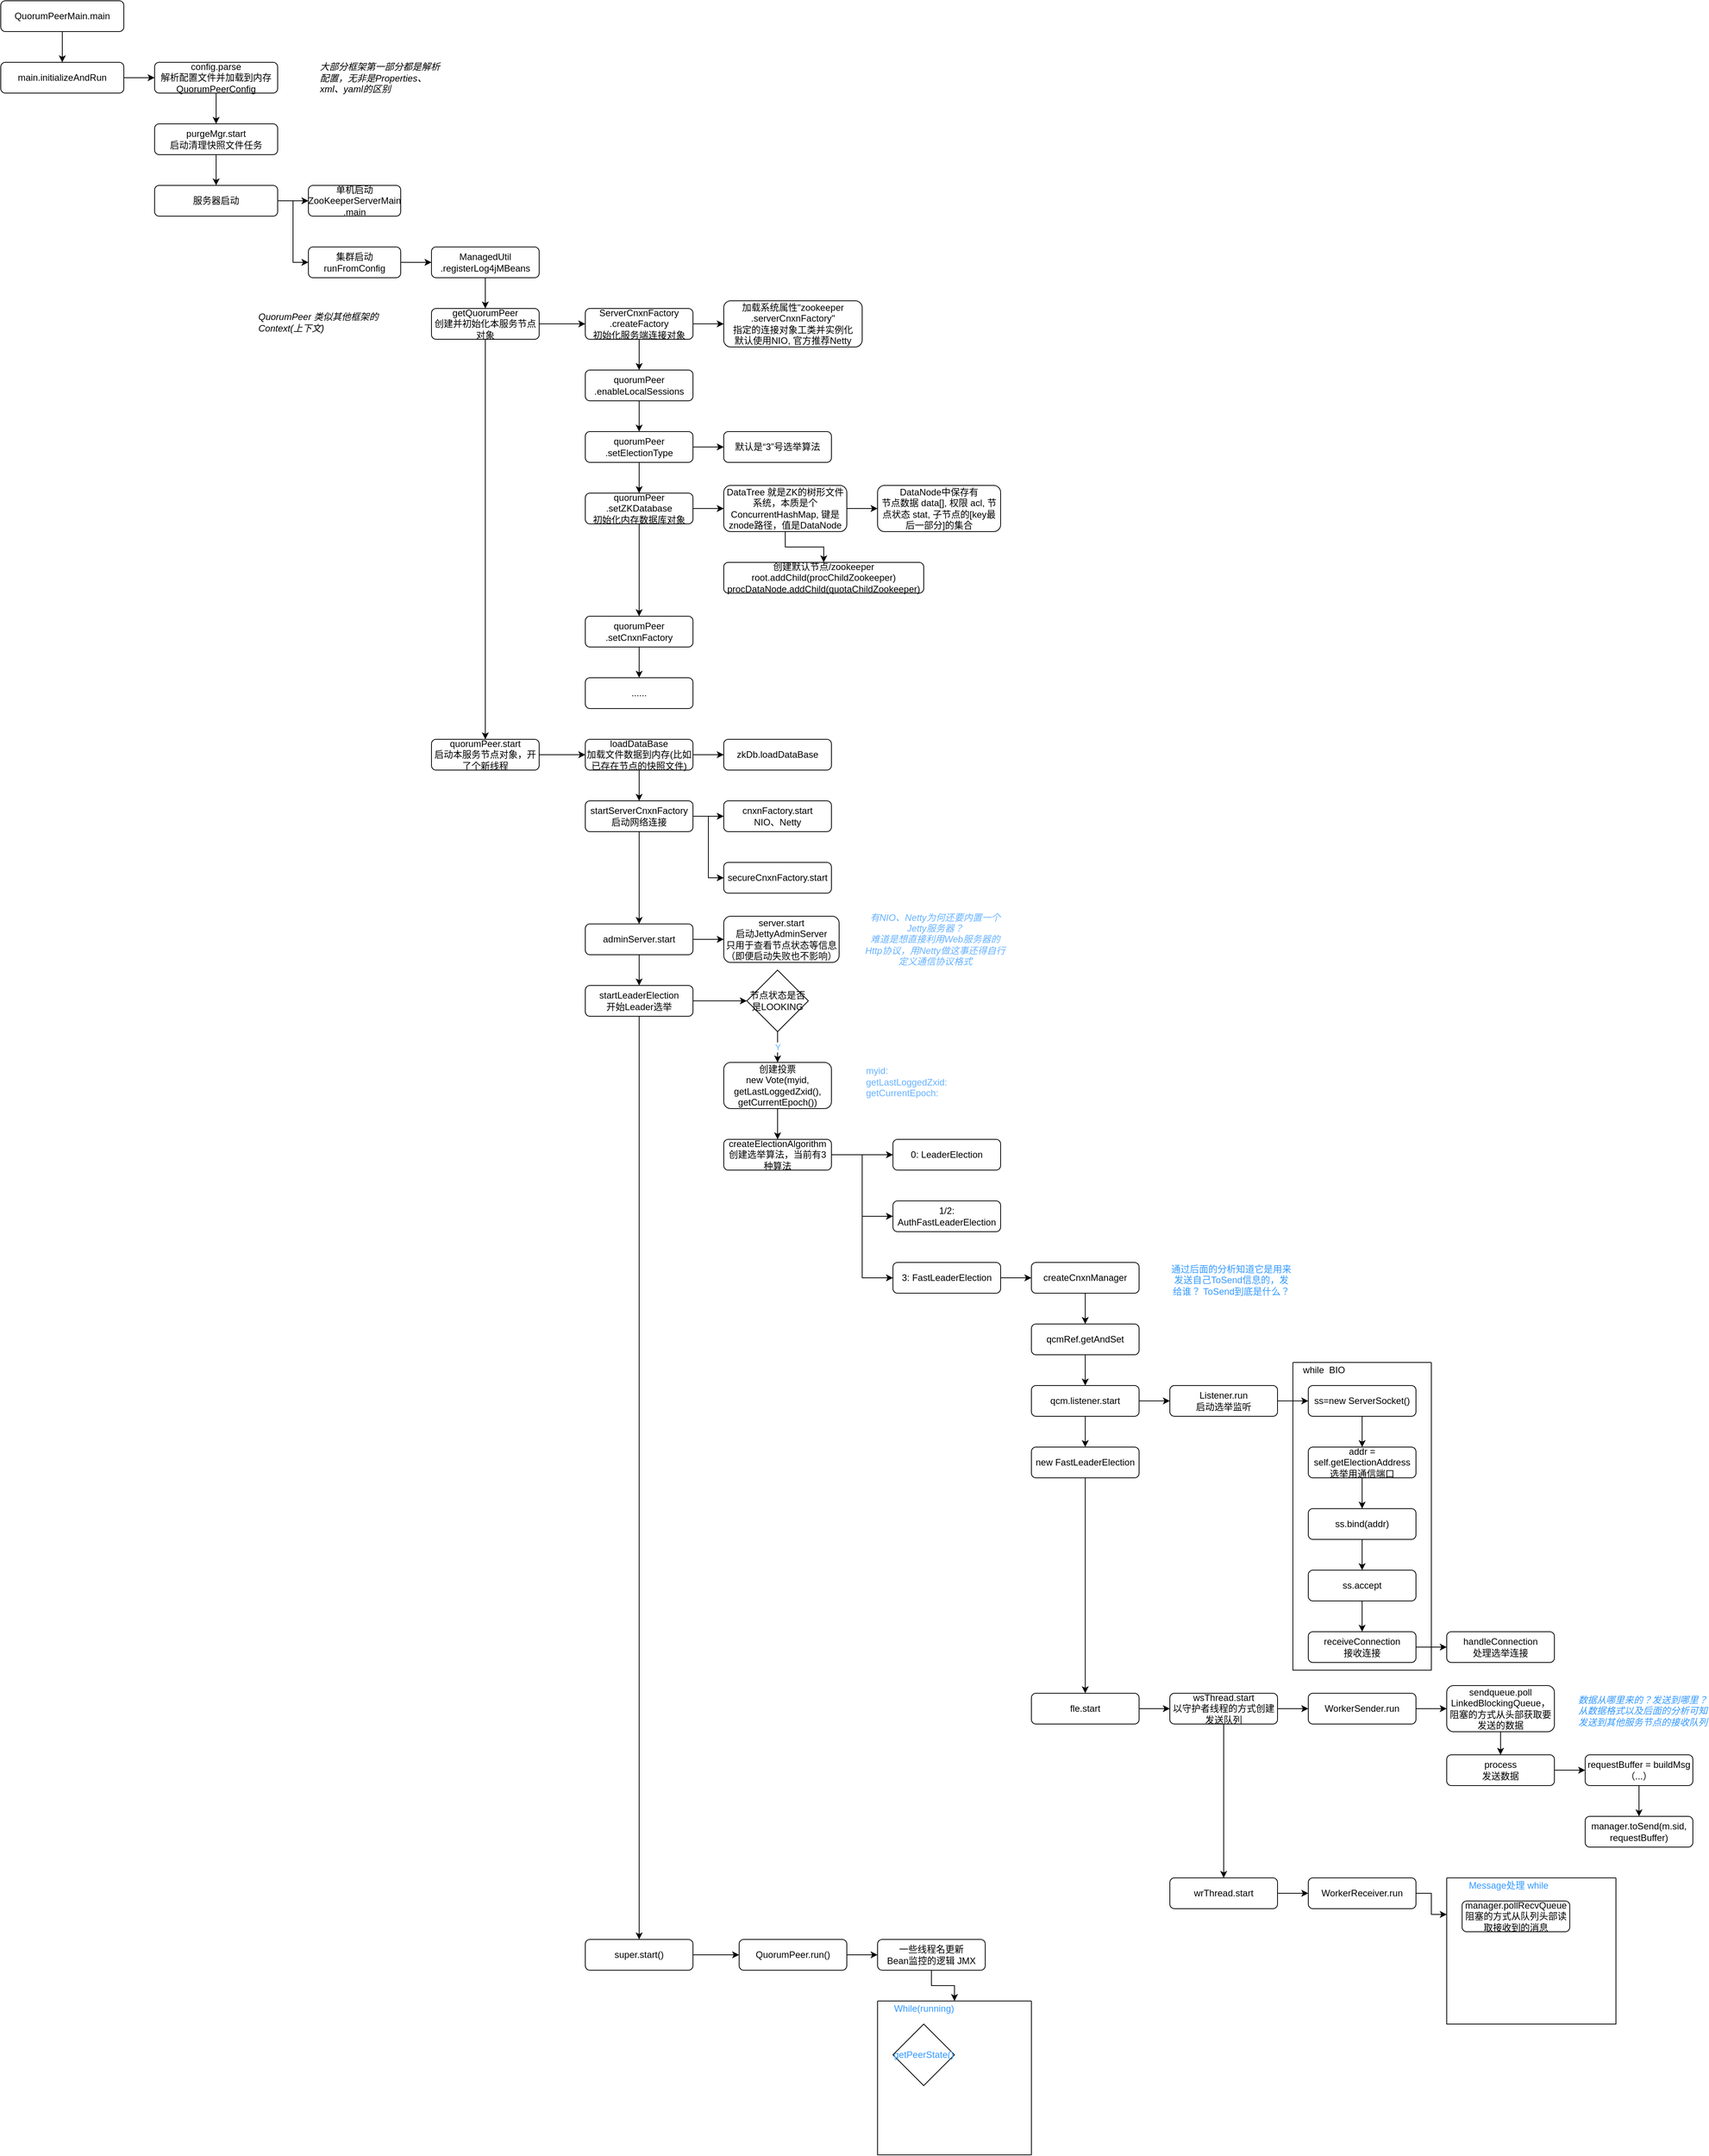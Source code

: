 <mxfile version="16.1.2" type="device"><diagram id="C5RBs43oDa-KdzZeNtuy" name="Page-1"><mxGraphModel dx="1220" dy="766" grid="1" gridSize="10" guides="1" tooltips="1" connect="1" arrows="1" fold="1" page="1" pageScale="1" pageWidth="827" pageHeight="1169" math="0" shadow="0"><root><mxCell id="WIyWlLk6GJQsqaUBKTNV-0"/><mxCell id="WIyWlLk6GJQsqaUBKTNV-1" parent="WIyWlLk6GJQsqaUBKTNV-0"/><mxCell id="BSU3bAykPnW8E_aXt9Vp-1" value="" style="edgeStyle=orthogonalEdgeStyle;rounded=0;orthogonalLoop=1;jettySize=auto;html=1;" parent="WIyWlLk6GJQsqaUBKTNV-1" source="WIyWlLk6GJQsqaUBKTNV-3" target="BSU3bAykPnW8E_aXt9Vp-0" edge="1"><mxGeometry relative="1" as="geometry"/></mxCell><mxCell id="WIyWlLk6GJQsqaUBKTNV-3" value="QuorumPeerMain.main" style="rounded=1;whiteSpace=wrap;html=1;fontSize=12;glass=0;strokeWidth=1;shadow=0;" parent="WIyWlLk6GJQsqaUBKTNV-1" vertex="1"><mxGeometry x="40" y="40" width="160" height="40" as="geometry"/></mxCell><mxCell id="BSU3bAykPnW8E_aXt9Vp-3" value="" style="edgeStyle=orthogonalEdgeStyle;rounded=0;orthogonalLoop=1;jettySize=auto;html=1;" parent="WIyWlLk6GJQsqaUBKTNV-1" source="BSU3bAykPnW8E_aXt9Vp-0" target="BSU3bAykPnW8E_aXt9Vp-2" edge="1"><mxGeometry relative="1" as="geometry"/></mxCell><mxCell id="BSU3bAykPnW8E_aXt9Vp-0" value="main.initializeAndRun" style="rounded=1;whiteSpace=wrap;html=1;fontSize=12;glass=0;strokeWidth=1;shadow=0;" parent="WIyWlLk6GJQsqaUBKTNV-1" vertex="1"><mxGeometry x="40" y="120" width="160" height="40" as="geometry"/></mxCell><mxCell id="BSU3bAykPnW8E_aXt9Vp-10" value="" style="edgeStyle=orthogonalEdgeStyle;rounded=0;orthogonalLoop=1;jettySize=auto;html=1;" parent="WIyWlLk6GJQsqaUBKTNV-1" source="BSU3bAykPnW8E_aXt9Vp-2" target="BSU3bAykPnW8E_aXt9Vp-9" edge="1"><mxGeometry relative="1" as="geometry"/></mxCell><mxCell id="BSU3bAykPnW8E_aXt9Vp-2" value="config.parse&lt;br&gt;解析配置文件并加载到内存&lt;br&gt;QuorumPeerConfig" style="rounded=1;whiteSpace=wrap;html=1;fontSize=12;glass=0;strokeWidth=1;shadow=0;" parent="WIyWlLk6GJQsqaUBKTNV-1" vertex="1"><mxGeometry x="240" y="120" width="160" height="40" as="geometry"/></mxCell><mxCell id="BSU3bAykPnW8E_aXt9Vp-5" value="&lt;i&gt;&lt;br&gt;大部分框架第一部分都是解析配置，无非是Properties、xml、yaml的区别&lt;/i&gt;" style="text;html=1;strokeColor=none;fillColor=none;spacing=5;spacingTop=-20;whiteSpace=wrap;overflow=hidden;rounded=0;" parent="WIyWlLk6GJQsqaUBKTNV-1" vertex="1"><mxGeometry x="450" y="115" width="171" height="50" as="geometry"/></mxCell><mxCell id="BSU3bAykPnW8E_aXt9Vp-12" value="" style="edgeStyle=orthogonalEdgeStyle;rounded=0;orthogonalLoop=1;jettySize=auto;html=1;" parent="WIyWlLk6GJQsqaUBKTNV-1" source="BSU3bAykPnW8E_aXt9Vp-9" target="BSU3bAykPnW8E_aXt9Vp-11" edge="1"><mxGeometry relative="1" as="geometry"/></mxCell><mxCell id="BSU3bAykPnW8E_aXt9Vp-9" value="purgeMgr.start&lt;br&gt;启动清理快照文件任务" style="rounded=1;whiteSpace=wrap;html=1;fontSize=12;glass=0;strokeWidth=1;shadow=0;" parent="WIyWlLk6GJQsqaUBKTNV-1" vertex="1"><mxGeometry x="240" y="200" width="160" height="40" as="geometry"/></mxCell><mxCell id="BSU3bAykPnW8E_aXt9Vp-16" style="edgeStyle=orthogonalEdgeStyle;rounded=0;orthogonalLoop=1;jettySize=auto;html=1;exitX=1;exitY=0.5;exitDx=0;exitDy=0;entryX=0;entryY=0.5;entryDx=0;entryDy=0;" parent="WIyWlLk6GJQsqaUBKTNV-1" source="BSU3bAykPnW8E_aXt9Vp-11" target="BSU3bAykPnW8E_aXt9Vp-15" edge="1"><mxGeometry relative="1" as="geometry"/></mxCell><mxCell id="BSU3bAykPnW8E_aXt9Vp-17" style="edgeStyle=orthogonalEdgeStyle;rounded=0;orthogonalLoop=1;jettySize=auto;html=1;exitX=1;exitY=0.5;exitDx=0;exitDy=0;entryX=0;entryY=0.5;entryDx=0;entryDy=0;" parent="WIyWlLk6GJQsqaUBKTNV-1" source="BSU3bAykPnW8E_aXt9Vp-11" target="BSU3bAykPnW8E_aXt9Vp-13" edge="1"><mxGeometry relative="1" as="geometry"/></mxCell><mxCell id="BSU3bAykPnW8E_aXt9Vp-11" value="服务器启动" style="rounded=1;whiteSpace=wrap;html=1;fontSize=12;glass=0;strokeWidth=1;shadow=0;" parent="WIyWlLk6GJQsqaUBKTNV-1" vertex="1"><mxGeometry x="240" y="280" width="160" height="40" as="geometry"/></mxCell><mxCell id="BSU3bAykPnW8E_aXt9Vp-19" value="" style="edgeStyle=orthogonalEdgeStyle;rounded=0;orthogonalLoop=1;jettySize=auto;html=1;" parent="WIyWlLk6GJQsqaUBKTNV-1" source="BSU3bAykPnW8E_aXt9Vp-13" target="BSU3bAykPnW8E_aXt9Vp-18" edge="1"><mxGeometry relative="1" as="geometry"/></mxCell><mxCell id="BSU3bAykPnW8E_aXt9Vp-13" value="集群启动&lt;br&gt;runFromConfig" style="rounded=1;whiteSpace=wrap;html=1;fontSize=12;glass=0;strokeWidth=1;shadow=0;" parent="WIyWlLk6GJQsqaUBKTNV-1" vertex="1"><mxGeometry x="440" y="360" width="120" height="40" as="geometry"/></mxCell><mxCell id="BSU3bAykPnW8E_aXt9Vp-15" value="单机启动&lt;br&gt;ZooKeeperServerMain&lt;br&gt;.main" style="rounded=1;whiteSpace=wrap;html=1;fontSize=12;glass=0;strokeWidth=1;shadow=0;" parent="WIyWlLk6GJQsqaUBKTNV-1" vertex="1"><mxGeometry x="440" y="280" width="120" height="40" as="geometry"/></mxCell><mxCell id="BSU3bAykPnW8E_aXt9Vp-28" value="" style="edgeStyle=orthogonalEdgeStyle;rounded=0;orthogonalLoop=1;jettySize=auto;html=1;" parent="WIyWlLk6GJQsqaUBKTNV-1" source="BSU3bAykPnW8E_aXt9Vp-18" target="BSU3bAykPnW8E_aXt9Vp-27" edge="1"><mxGeometry relative="1" as="geometry"/></mxCell><mxCell id="BSU3bAykPnW8E_aXt9Vp-18" value="&lt;div&gt;ManagedUtil&lt;/div&gt;&lt;div&gt;.registerLog4jMBeans&lt;/div&gt;" style="rounded=1;whiteSpace=wrap;html=1;fontSize=12;glass=0;strokeWidth=1;shadow=0;" parent="WIyWlLk6GJQsqaUBKTNV-1" vertex="1"><mxGeometry x="600" y="360" width="140" height="40" as="geometry"/></mxCell><mxCell id="BSU3bAykPnW8E_aXt9Vp-23" value="" style="edgeStyle=orthogonalEdgeStyle;rounded=0;orthogonalLoop=1;jettySize=auto;html=1;" parent="WIyWlLk6GJQsqaUBKTNV-1" source="BSU3bAykPnW8E_aXt9Vp-20" target="BSU3bAykPnW8E_aXt9Vp-22" edge="1"><mxGeometry relative="1" as="geometry"/></mxCell><mxCell id="BSU3bAykPnW8E_aXt9Vp-37" value="" style="edgeStyle=orthogonalEdgeStyle;rounded=0;orthogonalLoop=1;jettySize=auto;html=1;" parent="WIyWlLk6GJQsqaUBKTNV-1" source="BSU3bAykPnW8E_aXt9Vp-20" target="BSU3bAykPnW8E_aXt9Vp-36" edge="1"><mxGeometry relative="1" as="geometry"/></mxCell><mxCell id="BSU3bAykPnW8E_aXt9Vp-20" value="ServerCnxnFactory&lt;br&gt;.createFactory&lt;br&gt;初始化服务端连接对象" style="rounded=1;whiteSpace=wrap;html=1;fontSize=12;glass=0;strokeWidth=1;shadow=0;" parent="WIyWlLk6GJQsqaUBKTNV-1" vertex="1"><mxGeometry x="800" y="440" width="140" height="40" as="geometry"/></mxCell><mxCell id="BSU3bAykPnW8E_aXt9Vp-22" value="加载系统属性&quot;zookeeper&lt;br&gt;.serverCnxnFactory&quot;&lt;br&gt;指定的连接对象工类并实例化&lt;br&gt;默认使用NIO, 官方推荐Netty" style="rounded=1;whiteSpace=wrap;html=1;fontSize=12;glass=0;strokeWidth=1;shadow=0;" parent="WIyWlLk6GJQsqaUBKTNV-1" vertex="1"><mxGeometry x="980" y="430" width="180" height="60" as="geometry"/></mxCell><mxCell id="BSU3bAykPnW8E_aXt9Vp-30" value="" style="edgeStyle=orthogonalEdgeStyle;rounded=0;orthogonalLoop=1;jettySize=auto;html=1;" parent="WIyWlLk6GJQsqaUBKTNV-1" source="BSU3bAykPnW8E_aXt9Vp-27" target="BSU3bAykPnW8E_aXt9Vp-29" edge="1"><mxGeometry relative="1" as="geometry"/></mxCell><mxCell id="BSU3bAykPnW8E_aXt9Vp-31" style="edgeStyle=orthogonalEdgeStyle;rounded=0;orthogonalLoop=1;jettySize=auto;html=1;exitX=1;exitY=0.5;exitDx=0;exitDy=0;entryX=0;entryY=0.5;entryDx=0;entryDy=0;" parent="WIyWlLk6GJQsqaUBKTNV-1" source="BSU3bAykPnW8E_aXt9Vp-27" target="BSU3bAykPnW8E_aXt9Vp-20" edge="1"><mxGeometry relative="1" as="geometry"/></mxCell><mxCell id="BSU3bAykPnW8E_aXt9Vp-27" value="&lt;div&gt;getQuorumPeer&lt;br&gt;创建并初始化本服务节点对象&lt;/div&gt;" style="rounded=1;whiteSpace=wrap;html=1;fontSize=12;glass=0;strokeWidth=1;shadow=0;" parent="WIyWlLk6GJQsqaUBKTNV-1" vertex="1"><mxGeometry x="600" y="440" width="140" height="40" as="geometry"/></mxCell><mxCell id="BSU3bAykPnW8E_aXt9Vp-56" value="" style="edgeStyle=orthogonalEdgeStyle;rounded=0;orthogonalLoop=1;jettySize=auto;html=1;" parent="WIyWlLk6GJQsqaUBKTNV-1" source="BSU3bAykPnW8E_aXt9Vp-29" target="BSU3bAykPnW8E_aXt9Vp-55" edge="1"><mxGeometry relative="1" as="geometry"/></mxCell><mxCell id="BSU3bAykPnW8E_aXt9Vp-29" value="&lt;div&gt;quorumPeer.start&lt;br&gt;启动本服务节点对象，开了个新线程&lt;/div&gt;" style="rounded=1;whiteSpace=wrap;html=1;fontSize=12;glass=0;strokeWidth=1;shadow=0;" parent="WIyWlLk6GJQsqaUBKTNV-1" vertex="1"><mxGeometry x="600" y="1000" width="140" height="40" as="geometry"/></mxCell><mxCell id="BSU3bAykPnW8E_aXt9Vp-39" value="" style="edgeStyle=orthogonalEdgeStyle;rounded=0;orthogonalLoop=1;jettySize=auto;html=1;" parent="WIyWlLk6GJQsqaUBKTNV-1" source="BSU3bAykPnW8E_aXt9Vp-36" target="BSU3bAykPnW8E_aXt9Vp-38" edge="1"><mxGeometry relative="1" as="geometry"/></mxCell><mxCell id="BSU3bAykPnW8E_aXt9Vp-36" value="quorumPeer&lt;br&gt;.enableLocalSessions" style="rounded=1;whiteSpace=wrap;html=1;fontSize=12;glass=0;strokeWidth=1;shadow=0;" parent="WIyWlLk6GJQsqaUBKTNV-1" vertex="1"><mxGeometry x="800" y="520" width="140" height="40" as="geometry"/></mxCell><mxCell id="BSU3bAykPnW8E_aXt9Vp-41" value="" style="edgeStyle=orthogonalEdgeStyle;rounded=0;orthogonalLoop=1;jettySize=auto;html=1;" parent="WIyWlLk6GJQsqaUBKTNV-1" source="BSU3bAykPnW8E_aXt9Vp-38" target="BSU3bAykPnW8E_aXt9Vp-40" edge="1"><mxGeometry relative="1" as="geometry"/></mxCell><mxCell id="BSU3bAykPnW8E_aXt9Vp-48" value="" style="edgeStyle=orthogonalEdgeStyle;rounded=0;orthogonalLoop=1;jettySize=auto;html=1;" parent="WIyWlLk6GJQsqaUBKTNV-1" source="BSU3bAykPnW8E_aXt9Vp-38" target="BSU3bAykPnW8E_aXt9Vp-47" edge="1"><mxGeometry relative="1" as="geometry"/></mxCell><mxCell id="BSU3bAykPnW8E_aXt9Vp-38" value="quorumPeer&lt;br&gt;.setElectionType" style="rounded=1;whiteSpace=wrap;html=1;fontSize=12;glass=0;strokeWidth=1;shadow=0;" parent="WIyWlLk6GJQsqaUBKTNV-1" vertex="1"><mxGeometry x="800" y="600" width="140" height="40" as="geometry"/></mxCell><mxCell id="BSU3bAykPnW8E_aXt9Vp-43" value="" style="edgeStyle=orthogonalEdgeStyle;rounded=0;orthogonalLoop=1;jettySize=auto;html=1;" parent="WIyWlLk6GJQsqaUBKTNV-1" source="BSU3bAykPnW8E_aXt9Vp-40" target="BSU3bAykPnW8E_aXt9Vp-42" edge="1"><mxGeometry relative="1" as="geometry"/></mxCell><mxCell id="BSU3bAykPnW8E_aXt9Vp-50" value="" style="edgeStyle=orthogonalEdgeStyle;rounded=0;orthogonalLoop=1;jettySize=auto;html=1;" parent="WIyWlLk6GJQsqaUBKTNV-1" source="BSU3bAykPnW8E_aXt9Vp-40" target="BSU3bAykPnW8E_aXt9Vp-49" edge="1"><mxGeometry relative="1" as="geometry"/></mxCell><mxCell id="BSU3bAykPnW8E_aXt9Vp-40" value="quorumPeer&lt;br&gt;.setZKDatabase&lt;br&gt;初始化内存数据库对象" style="rounded=1;whiteSpace=wrap;html=1;fontSize=12;glass=0;strokeWidth=1;shadow=0;" parent="WIyWlLk6GJQsqaUBKTNV-1" vertex="1"><mxGeometry x="800" y="680" width="140" height="40" as="geometry"/></mxCell><mxCell id="BSU3bAykPnW8E_aXt9Vp-45" value="" style="edgeStyle=orthogonalEdgeStyle;rounded=0;orthogonalLoop=1;jettySize=auto;html=1;" parent="WIyWlLk6GJQsqaUBKTNV-1" source="BSU3bAykPnW8E_aXt9Vp-42" target="BSU3bAykPnW8E_aXt9Vp-44" edge="1"><mxGeometry relative="1" as="geometry"/></mxCell><mxCell id="BSU3bAykPnW8E_aXt9Vp-42" value="quorumPeer&lt;br&gt;.setCnxnFactory" style="rounded=1;whiteSpace=wrap;html=1;fontSize=12;glass=0;strokeWidth=1;shadow=0;" parent="WIyWlLk6GJQsqaUBKTNV-1" vertex="1"><mxGeometry x="800" y="840" width="140" height="40" as="geometry"/></mxCell><mxCell id="BSU3bAykPnW8E_aXt9Vp-44" value="......" style="rounded=1;whiteSpace=wrap;html=1;fontSize=12;glass=0;strokeWidth=1;shadow=0;" parent="WIyWlLk6GJQsqaUBKTNV-1" vertex="1"><mxGeometry x="800" y="920" width="140" height="40" as="geometry"/></mxCell><mxCell id="BSU3bAykPnW8E_aXt9Vp-46" value="&lt;br&gt;QuorumPeer 类似其他框架的Context(上下文)" style="text;html=1;strokeColor=none;fillColor=none;spacing=5;spacingTop=-20;whiteSpace=wrap;overflow=hidden;rounded=0;fontStyle=2" parent="WIyWlLk6GJQsqaUBKTNV-1" vertex="1"><mxGeometry x="370" y="440" width="190" height="40" as="geometry"/></mxCell><mxCell id="BSU3bAykPnW8E_aXt9Vp-47" value="默认是“3”号选举算法" style="rounded=1;whiteSpace=wrap;html=1;fontSize=12;glass=0;strokeWidth=1;shadow=0;" parent="WIyWlLk6GJQsqaUBKTNV-1" vertex="1"><mxGeometry x="980" y="600" width="140" height="40" as="geometry"/></mxCell><mxCell id="BSU3bAykPnW8E_aXt9Vp-52" value="" style="edgeStyle=orthogonalEdgeStyle;rounded=0;orthogonalLoop=1;jettySize=auto;html=1;" parent="WIyWlLk6GJQsqaUBKTNV-1" source="BSU3bAykPnW8E_aXt9Vp-49" target="BSU3bAykPnW8E_aXt9Vp-51" edge="1"><mxGeometry relative="1" as="geometry"/></mxCell><mxCell id="BSU3bAykPnW8E_aXt9Vp-54" value="" style="edgeStyle=orthogonalEdgeStyle;rounded=0;orthogonalLoop=1;jettySize=auto;html=1;" parent="WIyWlLk6GJQsqaUBKTNV-1" source="BSU3bAykPnW8E_aXt9Vp-49" target="BSU3bAykPnW8E_aXt9Vp-53" edge="1"><mxGeometry relative="1" as="geometry"/></mxCell><mxCell id="BSU3bAykPnW8E_aXt9Vp-49" value="DataTree 就是ZK的树形文件系统，本质是个ConcurrentHashMap, 键是znode路径，值是DataNode" style="rounded=1;whiteSpace=wrap;html=1;fontSize=12;glass=0;strokeWidth=1;shadow=0;" parent="WIyWlLk6GJQsqaUBKTNV-1" vertex="1"><mxGeometry x="980" y="670" width="160" height="60" as="geometry"/></mxCell><mxCell id="BSU3bAykPnW8E_aXt9Vp-51" value="DataNode中保存有&lt;br&gt;节点数据 data[], 权限 acl, 节点状态 stat, 子节点的[key最后一部分]的集合" style="rounded=1;whiteSpace=wrap;html=1;fontSize=12;glass=0;strokeWidth=1;shadow=0;" parent="WIyWlLk6GJQsqaUBKTNV-1" vertex="1"><mxGeometry x="1180" y="670" width="160" height="60" as="geometry"/></mxCell><mxCell id="BSU3bAykPnW8E_aXt9Vp-53" value="创建默认节点/zookeeper&lt;br&gt;root.addChild(procChildZookeeper)&lt;br&gt;procDataNode.addChild(quotaChildZookeeper)" style="rounded=1;whiteSpace=wrap;html=1;fontSize=12;glass=0;strokeWidth=1;shadow=0;" parent="WIyWlLk6GJQsqaUBKTNV-1" vertex="1"><mxGeometry x="980" y="770" width="260" height="40" as="geometry"/></mxCell><mxCell id="YIWyQ19DhlUWftdmf9vn-1" value="" style="edgeStyle=orthogonalEdgeStyle;rounded=0;orthogonalLoop=1;jettySize=auto;html=1;" parent="WIyWlLk6GJQsqaUBKTNV-1" source="BSU3bAykPnW8E_aXt9Vp-55" target="YIWyQ19DhlUWftdmf9vn-0" edge="1"><mxGeometry relative="1" as="geometry"/></mxCell><mxCell id="YIWyQ19DhlUWftdmf9vn-3" value="" style="edgeStyle=orthogonalEdgeStyle;rounded=0;orthogonalLoop=1;jettySize=auto;html=1;" parent="WIyWlLk6GJQsqaUBKTNV-1" source="BSU3bAykPnW8E_aXt9Vp-55" target="YIWyQ19DhlUWftdmf9vn-2" edge="1"><mxGeometry relative="1" as="geometry"/></mxCell><mxCell id="BSU3bAykPnW8E_aXt9Vp-55" value="loadDataBase&lt;br&gt;加载文件数据到内存(比如已存在节点的快照文件)" style="rounded=1;whiteSpace=wrap;html=1;fontSize=12;glass=0;strokeWidth=1;shadow=0;" parent="WIyWlLk6GJQsqaUBKTNV-1" vertex="1"><mxGeometry x="800" y="1000" width="140" height="40" as="geometry"/></mxCell><mxCell id="YIWyQ19DhlUWftdmf9vn-0" value="zkDb.loadDataBase" style="rounded=1;whiteSpace=wrap;html=1;fontSize=12;glass=0;strokeWidth=1;shadow=0;" parent="WIyWlLk6GJQsqaUBKTNV-1" vertex="1"><mxGeometry x="980" y="1000" width="140" height="40" as="geometry"/></mxCell><mxCell id="YIWyQ19DhlUWftdmf9vn-5" value="" style="edgeStyle=orthogonalEdgeStyle;rounded=0;orthogonalLoop=1;jettySize=auto;html=1;" parent="WIyWlLk6GJQsqaUBKTNV-1" source="YIWyQ19DhlUWftdmf9vn-2" target="YIWyQ19DhlUWftdmf9vn-4" edge="1"><mxGeometry relative="1" as="geometry"/></mxCell><mxCell id="YIWyQ19DhlUWftdmf9vn-8" style="edgeStyle=orthogonalEdgeStyle;rounded=0;orthogonalLoop=1;jettySize=auto;html=1;exitX=1;exitY=0.5;exitDx=0;exitDy=0;entryX=0;entryY=0.5;entryDx=0;entryDy=0;" parent="WIyWlLk6GJQsqaUBKTNV-1" source="YIWyQ19DhlUWftdmf9vn-2" target="YIWyQ19DhlUWftdmf9vn-6" edge="1"><mxGeometry relative="1" as="geometry"/></mxCell><mxCell id="YIWyQ19DhlUWftdmf9vn-10" value="" style="edgeStyle=orthogonalEdgeStyle;rounded=0;orthogonalLoop=1;jettySize=auto;html=1;" parent="WIyWlLk6GJQsqaUBKTNV-1" source="YIWyQ19DhlUWftdmf9vn-2" target="YIWyQ19DhlUWftdmf9vn-9" edge="1"><mxGeometry relative="1" as="geometry"/></mxCell><mxCell id="YIWyQ19DhlUWftdmf9vn-2" value="startServerCnxnFactory&lt;br&gt;启动网络连接" style="rounded=1;whiteSpace=wrap;html=1;fontSize=12;glass=0;strokeWidth=1;shadow=0;" parent="WIyWlLk6GJQsqaUBKTNV-1" vertex="1"><mxGeometry x="800" y="1080" width="140" height="40" as="geometry"/></mxCell><mxCell id="YIWyQ19DhlUWftdmf9vn-4" value="cnxnFactory.start&lt;br&gt;NIO、Netty" style="rounded=1;whiteSpace=wrap;html=1;fontSize=12;glass=0;strokeWidth=1;shadow=0;" parent="WIyWlLk6GJQsqaUBKTNV-1" vertex="1"><mxGeometry x="980" y="1080" width="140" height="40" as="geometry"/></mxCell><mxCell id="YIWyQ19DhlUWftdmf9vn-6" value="secureCnxnFactory.start" style="rounded=1;whiteSpace=wrap;html=1;fontSize=12;glass=0;strokeWidth=1;shadow=0;" parent="WIyWlLk6GJQsqaUBKTNV-1" vertex="1"><mxGeometry x="980" y="1160" width="140" height="40" as="geometry"/></mxCell><mxCell id="YIWyQ19DhlUWftdmf9vn-12" value="" style="edgeStyle=orthogonalEdgeStyle;rounded=0;orthogonalLoop=1;jettySize=auto;html=1;" parent="WIyWlLk6GJQsqaUBKTNV-1" source="YIWyQ19DhlUWftdmf9vn-9" target="YIWyQ19DhlUWftdmf9vn-11" edge="1"><mxGeometry relative="1" as="geometry"/></mxCell><mxCell id="YIWyQ19DhlUWftdmf9vn-15" value="" style="edgeStyle=orthogonalEdgeStyle;rounded=0;orthogonalLoop=1;jettySize=auto;html=1;fontColor=#66B2FF;" parent="WIyWlLk6GJQsqaUBKTNV-1" source="YIWyQ19DhlUWftdmf9vn-9" target="YIWyQ19DhlUWftdmf9vn-14" edge="1"><mxGeometry relative="1" as="geometry"/></mxCell><mxCell id="YIWyQ19DhlUWftdmf9vn-9" value="adminServer.start" style="rounded=1;whiteSpace=wrap;html=1;fontSize=12;glass=0;strokeWidth=1;shadow=0;" parent="WIyWlLk6GJQsqaUBKTNV-1" vertex="1"><mxGeometry x="800" y="1240" width="140" height="40" as="geometry"/></mxCell><mxCell id="YIWyQ19DhlUWftdmf9vn-11" value="server.start&lt;br&gt;启动JettyAdminServer&lt;br&gt;只用于查看节点状态等信息（即便启动失败也不影响）" style="rounded=1;whiteSpace=wrap;html=1;fontSize=12;glass=0;strokeWidth=1;shadow=0;" parent="WIyWlLk6GJQsqaUBKTNV-1" vertex="1"><mxGeometry x="980" y="1230" width="150" height="60" as="geometry"/></mxCell><mxCell id="YIWyQ19DhlUWftdmf9vn-13" value="&lt;i&gt;有NIO、Netty为何还要内置一个Jetty服务器？&lt;br&gt;难道是想直接利用Web服务器的Http协议，用Netty做这事还得自行定义通信协议格式&lt;br&gt;&lt;/i&gt;" style="text;html=1;strokeColor=none;fillColor=none;align=center;verticalAlign=middle;whiteSpace=wrap;rounded=0;fontColor=#66B2FF;" parent="WIyWlLk6GJQsqaUBKTNV-1" vertex="1"><mxGeometry x="1160" y="1225" width="190" height="70" as="geometry"/></mxCell><mxCell id="YIWyQ19DhlUWftdmf9vn-17" value="" style="edgeStyle=orthogonalEdgeStyle;rounded=0;orthogonalLoop=1;jettySize=auto;html=1;fontColor=#66B2FF;" parent="WIyWlLk6GJQsqaUBKTNV-1" source="YIWyQ19DhlUWftdmf9vn-14" target="YIWyQ19DhlUWftdmf9vn-18" edge="1"><mxGeometry relative="1" as="geometry"><mxPoint x="980" y="1340" as="targetPoint"/></mxGeometry></mxCell><mxCell id="4jaQo0_5DHG05ctAzZ6u-70" value="" style="edgeStyle=orthogonalEdgeStyle;rounded=0;orthogonalLoop=1;jettySize=auto;html=1;fontColor=#3399FF;" edge="1" parent="WIyWlLk6GJQsqaUBKTNV-1" source="YIWyQ19DhlUWftdmf9vn-14" target="4jaQo0_5DHG05ctAzZ6u-69"><mxGeometry relative="1" as="geometry"/></mxCell><mxCell id="YIWyQ19DhlUWftdmf9vn-14" value="startLeaderElection&lt;br&gt;开始Leader选举" style="rounded=1;whiteSpace=wrap;html=1;fontSize=12;glass=0;strokeWidth=1;shadow=0;" parent="WIyWlLk6GJQsqaUBKTNV-1" vertex="1"><mxGeometry x="800" y="1320" width="140" height="40" as="geometry"/></mxCell><mxCell id="YIWyQ19DhlUWftdmf9vn-22" value="Y" style="edgeStyle=orthogonalEdgeStyle;rounded=0;orthogonalLoop=1;jettySize=auto;html=1;exitX=0.5;exitY=1;exitDx=0;exitDy=0;entryX=0.5;entryY=0;entryDx=0;entryDy=0;fontColor=#66B2FF;" parent="WIyWlLk6GJQsqaUBKTNV-1" source="YIWyQ19DhlUWftdmf9vn-18" target="YIWyQ19DhlUWftdmf9vn-21" edge="1"><mxGeometry relative="1" as="geometry"/></mxCell><mxCell id="YIWyQ19DhlUWftdmf9vn-18" value="&lt;span style=&quot;color: rgb(0 , 0 , 0)&quot;&gt;节点状态是否是LOOKING&lt;/span&gt;" style="rhombus;whiteSpace=wrap;html=1;fontColor=#66B2FF;" parent="WIyWlLk6GJQsqaUBKTNV-1" vertex="1"><mxGeometry x="1010" y="1300" width="80" height="80" as="geometry"/></mxCell><mxCell id="4jaQo0_5DHG05ctAzZ6u-1" value="" style="edgeStyle=orthogonalEdgeStyle;rounded=0;orthogonalLoop=1;jettySize=auto;html=1;" edge="1" parent="WIyWlLk6GJQsqaUBKTNV-1" source="YIWyQ19DhlUWftdmf9vn-21" target="4jaQo0_5DHG05ctAzZ6u-0"><mxGeometry relative="1" as="geometry"/></mxCell><mxCell id="YIWyQ19DhlUWftdmf9vn-21" value="创建投票&lt;br&gt;new Vote(myid, getLastLoggedZxid(), getCurrentEpoch())" style="rounded=1;whiteSpace=wrap;html=1;fontSize=12;glass=0;strokeWidth=1;shadow=0;" parent="WIyWlLk6GJQsqaUBKTNV-1" vertex="1"><mxGeometry x="980" y="1420" width="140" height="60" as="geometry"/></mxCell><mxCell id="YIWyQ19DhlUWftdmf9vn-23" value="&lt;br&gt;myid:&lt;br&gt;getLastLoggedZxid:&lt;br&gt;getCurrentEpoch:" style="text;html=1;strokeColor=none;fillColor=none;spacing=5;spacingTop=-20;whiteSpace=wrap;overflow=hidden;rounded=0;fontColor=#66B2FF;" parent="WIyWlLk6GJQsqaUBKTNV-1" vertex="1"><mxGeometry x="1160" y="1420" width="190" height="80" as="geometry"/></mxCell><mxCell id="4jaQo0_5DHG05ctAzZ6u-3" value="" style="edgeStyle=orthogonalEdgeStyle;rounded=0;orthogonalLoop=1;jettySize=auto;html=1;" edge="1" parent="WIyWlLk6GJQsqaUBKTNV-1" source="4jaQo0_5DHG05ctAzZ6u-0" target="4jaQo0_5DHG05ctAzZ6u-2"><mxGeometry relative="1" as="geometry"/></mxCell><mxCell id="4jaQo0_5DHG05ctAzZ6u-9" style="edgeStyle=orthogonalEdgeStyle;rounded=0;orthogonalLoop=1;jettySize=auto;html=1;exitX=1;exitY=0.5;exitDx=0;exitDy=0;entryX=0;entryY=0.5;entryDx=0;entryDy=0;" edge="1" parent="WIyWlLk6GJQsqaUBKTNV-1" source="4jaQo0_5DHG05ctAzZ6u-0" target="4jaQo0_5DHG05ctAzZ6u-4"><mxGeometry relative="1" as="geometry"/></mxCell><mxCell id="4jaQo0_5DHG05ctAzZ6u-10" style="edgeStyle=orthogonalEdgeStyle;rounded=0;orthogonalLoop=1;jettySize=auto;html=1;exitX=1;exitY=0.5;exitDx=0;exitDy=0;entryX=0;entryY=0.5;entryDx=0;entryDy=0;" edge="1" parent="WIyWlLk6GJQsqaUBKTNV-1" source="4jaQo0_5DHG05ctAzZ6u-0" target="4jaQo0_5DHG05ctAzZ6u-6"><mxGeometry relative="1" as="geometry"/></mxCell><mxCell id="4jaQo0_5DHG05ctAzZ6u-0" value="createElectionAlgorithm&lt;br&gt;创建选举算法，当前有3种算法" style="rounded=1;whiteSpace=wrap;html=1;fontSize=12;glass=0;strokeWidth=1;shadow=0;" vertex="1" parent="WIyWlLk6GJQsqaUBKTNV-1"><mxGeometry x="980" y="1520" width="140" height="40" as="geometry"/></mxCell><mxCell id="4jaQo0_5DHG05ctAzZ6u-2" value="0: LeaderElection" style="rounded=1;whiteSpace=wrap;html=1;fontSize=12;glass=0;strokeWidth=1;shadow=0;" vertex="1" parent="WIyWlLk6GJQsqaUBKTNV-1"><mxGeometry x="1200" y="1520" width="140" height="40" as="geometry"/></mxCell><mxCell id="4jaQo0_5DHG05ctAzZ6u-4" value="1/2: AuthFastLeaderElection" style="rounded=1;whiteSpace=wrap;html=1;fontSize=12;glass=0;strokeWidth=1;shadow=0;" vertex="1" parent="WIyWlLk6GJQsqaUBKTNV-1"><mxGeometry x="1200" y="1600" width="140" height="40" as="geometry"/></mxCell><mxCell id="4jaQo0_5DHG05ctAzZ6u-12" value="" style="edgeStyle=orthogonalEdgeStyle;rounded=0;orthogonalLoop=1;jettySize=auto;html=1;" edge="1" parent="WIyWlLk6GJQsqaUBKTNV-1" source="4jaQo0_5DHG05ctAzZ6u-6" target="4jaQo0_5DHG05ctAzZ6u-11"><mxGeometry relative="1" as="geometry"/></mxCell><mxCell id="4jaQo0_5DHG05ctAzZ6u-6" value="3: FastLeaderElection" style="rounded=1;whiteSpace=wrap;html=1;fontSize=12;glass=0;strokeWidth=1;shadow=0;" vertex="1" parent="WIyWlLk6GJQsqaUBKTNV-1"><mxGeometry x="1200" y="1680" width="140" height="40" as="geometry"/></mxCell><mxCell id="4jaQo0_5DHG05ctAzZ6u-14" value="" style="edgeStyle=orthogonalEdgeStyle;rounded=0;orthogonalLoop=1;jettySize=auto;html=1;" edge="1" parent="WIyWlLk6GJQsqaUBKTNV-1" source="4jaQo0_5DHG05ctAzZ6u-11" target="4jaQo0_5DHG05ctAzZ6u-13"><mxGeometry relative="1" as="geometry"/></mxCell><mxCell id="4jaQo0_5DHG05ctAzZ6u-11" value="createCnxnManager" style="rounded=1;whiteSpace=wrap;html=1;fontSize=12;glass=0;strokeWidth=1;shadow=0;" vertex="1" parent="WIyWlLk6GJQsqaUBKTNV-1"><mxGeometry x="1380" y="1680" width="140" height="40" as="geometry"/></mxCell><mxCell id="4jaQo0_5DHG05ctAzZ6u-16" value="" style="edgeStyle=orthogonalEdgeStyle;rounded=0;orthogonalLoop=1;jettySize=auto;html=1;" edge="1" parent="WIyWlLk6GJQsqaUBKTNV-1" source="4jaQo0_5DHG05ctAzZ6u-13" target="4jaQo0_5DHG05ctAzZ6u-15"><mxGeometry relative="1" as="geometry"/></mxCell><mxCell id="4jaQo0_5DHG05ctAzZ6u-13" value="qcmRef.getAndSet" style="rounded=1;whiteSpace=wrap;html=1;fontSize=12;glass=0;strokeWidth=1;shadow=0;" vertex="1" parent="WIyWlLk6GJQsqaUBKTNV-1"><mxGeometry x="1380" y="1760" width="140" height="40" as="geometry"/></mxCell><mxCell id="4jaQo0_5DHG05ctAzZ6u-18" value="" style="edgeStyle=orthogonalEdgeStyle;rounded=0;orthogonalLoop=1;jettySize=auto;html=1;" edge="1" parent="WIyWlLk6GJQsqaUBKTNV-1" source="4jaQo0_5DHG05ctAzZ6u-15" target="4jaQo0_5DHG05ctAzZ6u-17"><mxGeometry relative="1" as="geometry"/></mxCell><mxCell id="4jaQo0_5DHG05ctAzZ6u-28" value="" style="edgeStyle=orthogonalEdgeStyle;rounded=0;orthogonalLoop=1;jettySize=auto;html=1;" edge="1" parent="WIyWlLk6GJQsqaUBKTNV-1" source="4jaQo0_5DHG05ctAzZ6u-15" target="4jaQo0_5DHG05ctAzZ6u-27"><mxGeometry relative="1" as="geometry"/></mxCell><mxCell id="4jaQo0_5DHG05ctAzZ6u-15" value="qcm.listener.start" style="rounded=1;whiteSpace=wrap;html=1;fontSize=12;glass=0;strokeWidth=1;shadow=0;" vertex="1" parent="WIyWlLk6GJQsqaUBKTNV-1"><mxGeometry x="1380" y="1840" width="140" height="40" as="geometry"/></mxCell><mxCell id="4jaQo0_5DHG05ctAzZ6u-20" value="" style="edgeStyle=orthogonalEdgeStyle;rounded=0;orthogonalLoop=1;jettySize=auto;html=1;" edge="1" parent="WIyWlLk6GJQsqaUBKTNV-1" source="4jaQo0_5DHG05ctAzZ6u-17" target="4jaQo0_5DHG05ctAzZ6u-19"><mxGeometry relative="1" as="geometry"/></mxCell><mxCell id="4jaQo0_5DHG05ctAzZ6u-17" value="new FastLeaderElection" style="rounded=1;whiteSpace=wrap;html=1;fontSize=12;glass=0;strokeWidth=1;shadow=0;" vertex="1" parent="WIyWlLk6GJQsqaUBKTNV-1"><mxGeometry x="1380" y="1920" width="140" height="40" as="geometry"/></mxCell><mxCell id="4jaQo0_5DHG05ctAzZ6u-22" value="" style="edgeStyle=orthogonalEdgeStyle;rounded=0;orthogonalLoop=1;jettySize=auto;html=1;" edge="1" parent="WIyWlLk6GJQsqaUBKTNV-1" source="4jaQo0_5DHG05ctAzZ6u-19" target="4jaQo0_5DHG05ctAzZ6u-21"><mxGeometry relative="1" as="geometry"/></mxCell><mxCell id="4jaQo0_5DHG05ctAzZ6u-19" value="fle.start" style="rounded=1;whiteSpace=wrap;html=1;fontSize=12;glass=0;strokeWidth=1;shadow=0;" vertex="1" parent="WIyWlLk6GJQsqaUBKTNV-1"><mxGeometry x="1380" y="2240" width="140" height="40" as="geometry"/></mxCell><mxCell id="4jaQo0_5DHG05ctAzZ6u-24" value="" style="edgeStyle=orthogonalEdgeStyle;rounded=0;orthogonalLoop=1;jettySize=auto;html=1;" edge="1" parent="WIyWlLk6GJQsqaUBKTNV-1" source="4jaQo0_5DHG05ctAzZ6u-21" target="4jaQo0_5DHG05ctAzZ6u-23"><mxGeometry relative="1" as="geometry"/></mxCell><mxCell id="4jaQo0_5DHG05ctAzZ6u-26" value="" style="edgeStyle=orthogonalEdgeStyle;rounded=0;orthogonalLoop=1;jettySize=auto;html=1;" edge="1" parent="WIyWlLk6GJQsqaUBKTNV-1" source="4jaQo0_5DHG05ctAzZ6u-21" target="4jaQo0_5DHG05ctAzZ6u-25"><mxGeometry relative="1" as="geometry"/></mxCell><mxCell id="4jaQo0_5DHG05ctAzZ6u-21" value="wsThread.start&lt;br&gt;以守护者线程的方式创建&lt;br&gt;发送队列" style="rounded=1;whiteSpace=wrap;html=1;fontSize=12;glass=0;strokeWidth=1;shadow=0;" vertex="1" parent="WIyWlLk6GJQsqaUBKTNV-1"><mxGeometry x="1560" y="2240" width="140" height="40" as="geometry"/></mxCell><mxCell id="4jaQo0_5DHG05ctAzZ6u-56" value="" style="edgeStyle=orthogonalEdgeStyle;rounded=0;orthogonalLoop=1;jettySize=auto;html=1;fontColor=#3399FF;" edge="1" parent="WIyWlLk6GJQsqaUBKTNV-1" source="4jaQo0_5DHG05ctAzZ6u-23" target="4jaQo0_5DHG05ctAzZ6u-55"><mxGeometry relative="1" as="geometry"/></mxCell><mxCell id="4jaQo0_5DHG05ctAzZ6u-23" value="wrThread.start" style="rounded=1;whiteSpace=wrap;html=1;fontSize=12;glass=0;strokeWidth=1;shadow=0;" vertex="1" parent="WIyWlLk6GJQsqaUBKTNV-1"><mxGeometry x="1560" y="2480" width="140" height="40" as="geometry"/></mxCell><mxCell id="4jaQo0_5DHG05ctAzZ6u-46" value="" style="edgeStyle=orthogonalEdgeStyle;rounded=0;orthogonalLoop=1;jettySize=auto;html=1;" edge="1" parent="WIyWlLk6GJQsqaUBKTNV-1" source="4jaQo0_5DHG05ctAzZ6u-25" target="4jaQo0_5DHG05ctAzZ6u-45"><mxGeometry relative="1" as="geometry"/></mxCell><mxCell id="4jaQo0_5DHG05ctAzZ6u-25" value="WorkerSender.run" style="rounded=1;whiteSpace=wrap;html=1;fontSize=12;glass=0;strokeWidth=1;shadow=0;" vertex="1" parent="WIyWlLk6GJQsqaUBKTNV-1"><mxGeometry x="1740" y="2240" width="140" height="40" as="geometry"/></mxCell><mxCell id="4jaQo0_5DHG05ctAzZ6u-30" value="" style="edgeStyle=orthogonalEdgeStyle;rounded=0;orthogonalLoop=1;jettySize=auto;html=1;" edge="1" parent="WIyWlLk6GJQsqaUBKTNV-1" source="4jaQo0_5DHG05ctAzZ6u-27" target="4jaQo0_5DHG05ctAzZ6u-29"><mxGeometry relative="1" as="geometry"/></mxCell><mxCell id="4jaQo0_5DHG05ctAzZ6u-27" value="Listener.run&lt;br&gt;启动选举监听" style="rounded=1;whiteSpace=wrap;html=1;fontSize=12;glass=0;strokeWidth=1;shadow=0;" vertex="1" parent="WIyWlLk6GJQsqaUBKTNV-1"><mxGeometry x="1560" y="1840" width="140" height="40" as="geometry"/></mxCell><mxCell id="4jaQo0_5DHG05ctAzZ6u-32" value="" style="edgeStyle=orthogonalEdgeStyle;rounded=0;orthogonalLoop=1;jettySize=auto;html=1;" edge="1" parent="WIyWlLk6GJQsqaUBKTNV-1" source="4jaQo0_5DHG05ctAzZ6u-29" target="4jaQo0_5DHG05ctAzZ6u-31"><mxGeometry relative="1" as="geometry"/></mxCell><mxCell id="4jaQo0_5DHG05ctAzZ6u-29" value="ss=new ServerSocket()" style="rounded=1;whiteSpace=wrap;html=1;fontSize=12;glass=0;strokeWidth=1;shadow=0;" vertex="1" parent="WIyWlLk6GJQsqaUBKTNV-1"><mxGeometry x="1740" y="1840" width="140" height="40" as="geometry"/></mxCell><mxCell id="4jaQo0_5DHG05ctAzZ6u-34" value="" style="edgeStyle=orthogonalEdgeStyle;rounded=0;orthogonalLoop=1;jettySize=auto;html=1;" edge="1" parent="WIyWlLk6GJQsqaUBKTNV-1" source="4jaQo0_5DHG05ctAzZ6u-31" target="4jaQo0_5DHG05ctAzZ6u-33"><mxGeometry relative="1" as="geometry"/></mxCell><mxCell id="4jaQo0_5DHG05ctAzZ6u-31" value="addr = self.getElectionAddress&lt;br&gt;选举用通信端口" style="rounded=1;whiteSpace=wrap;html=1;fontSize=12;glass=0;strokeWidth=1;shadow=0;" vertex="1" parent="WIyWlLk6GJQsqaUBKTNV-1"><mxGeometry x="1740" y="1920" width="140" height="40" as="geometry"/></mxCell><mxCell id="4jaQo0_5DHG05ctAzZ6u-36" value="" style="edgeStyle=orthogonalEdgeStyle;rounded=0;orthogonalLoop=1;jettySize=auto;html=1;" edge="1" parent="WIyWlLk6GJQsqaUBKTNV-1" source="4jaQo0_5DHG05ctAzZ6u-33" target="4jaQo0_5DHG05ctAzZ6u-35"><mxGeometry relative="1" as="geometry"/></mxCell><mxCell id="4jaQo0_5DHG05ctAzZ6u-33" value="ss.bind(addr)" style="rounded=1;whiteSpace=wrap;html=1;fontSize=12;glass=0;strokeWidth=1;shadow=0;" vertex="1" parent="WIyWlLk6GJQsqaUBKTNV-1"><mxGeometry x="1740" y="2000" width="140" height="40" as="geometry"/></mxCell><mxCell id="4jaQo0_5DHG05ctAzZ6u-39" value="" style="edgeStyle=orthogonalEdgeStyle;rounded=0;orthogonalLoop=1;jettySize=auto;html=1;" edge="1" parent="WIyWlLk6GJQsqaUBKTNV-1" source="4jaQo0_5DHG05ctAzZ6u-35" target="4jaQo0_5DHG05ctAzZ6u-38"><mxGeometry relative="1" as="geometry"/></mxCell><mxCell id="4jaQo0_5DHG05ctAzZ6u-35" value="ss.accept" style="rounded=1;whiteSpace=wrap;html=1;fontSize=12;glass=0;strokeWidth=1;shadow=0;" vertex="1" parent="WIyWlLk6GJQsqaUBKTNV-1"><mxGeometry x="1740" y="2080" width="140" height="40" as="geometry"/></mxCell><mxCell id="4jaQo0_5DHG05ctAzZ6u-44" value="" style="edgeStyle=orthogonalEdgeStyle;rounded=0;orthogonalLoop=1;jettySize=auto;html=1;" edge="1" parent="WIyWlLk6GJQsqaUBKTNV-1" source="4jaQo0_5DHG05ctAzZ6u-38" target="4jaQo0_5DHG05ctAzZ6u-43"><mxGeometry relative="1" as="geometry"/></mxCell><mxCell id="4jaQo0_5DHG05ctAzZ6u-38" value="receiveConnection&lt;br&gt;接收连接" style="rounded=1;whiteSpace=wrap;html=1;fontSize=12;glass=0;strokeWidth=1;shadow=0;" vertex="1" parent="WIyWlLk6GJQsqaUBKTNV-1"><mxGeometry x="1740" y="2160" width="140" height="40" as="geometry"/></mxCell><mxCell id="4jaQo0_5DHG05ctAzZ6u-40" value="" style="swimlane;startSize=0;" vertex="1" parent="WIyWlLk6GJQsqaUBKTNV-1"><mxGeometry x="1720" y="1810" width="180" height="400" as="geometry"><mxRectangle x="1720" y="1810" width="50" height="40" as="alternateBounds"/></mxGeometry></mxCell><mxCell id="4jaQo0_5DHG05ctAzZ6u-42" value="while&amp;nbsp; BIO" style="text;html=1;align=center;verticalAlign=middle;resizable=0;points=[];autosize=1;strokeColor=none;fillColor=none;" vertex="1" parent="4jaQo0_5DHG05ctAzZ6u-40"><mxGeometry x="5" width="70" height="20" as="geometry"/></mxCell><mxCell id="4jaQo0_5DHG05ctAzZ6u-43" value="handleConnection&lt;br&gt;处理选举连接" style="rounded=1;whiteSpace=wrap;html=1;fontSize=12;glass=0;strokeWidth=1;shadow=0;" vertex="1" parent="WIyWlLk6GJQsqaUBKTNV-1"><mxGeometry x="1920" y="2160" width="140" height="40" as="geometry"/></mxCell><mxCell id="4jaQo0_5DHG05ctAzZ6u-48" value="" style="edgeStyle=orthogonalEdgeStyle;rounded=0;orthogonalLoop=1;jettySize=auto;html=1;" edge="1" parent="WIyWlLk6GJQsqaUBKTNV-1" source="4jaQo0_5DHG05ctAzZ6u-45" target="4jaQo0_5DHG05ctAzZ6u-47"><mxGeometry relative="1" as="geometry"/></mxCell><mxCell id="4jaQo0_5DHG05ctAzZ6u-45" value="sendqueue.poll&lt;br&gt;LinkedBlockingQueue，阻塞的方式从头部获取要发送的数据" style="rounded=1;whiteSpace=wrap;html=1;fontSize=12;glass=0;strokeWidth=1;shadow=0;" vertex="1" parent="WIyWlLk6GJQsqaUBKTNV-1"><mxGeometry x="1920" y="2230" width="140" height="60" as="geometry"/></mxCell><mxCell id="4jaQo0_5DHG05ctAzZ6u-51" value="" style="edgeStyle=orthogonalEdgeStyle;rounded=0;orthogonalLoop=1;jettySize=auto;html=1;fontColor=#3399FF;" edge="1" parent="WIyWlLk6GJQsqaUBKTNV-1" source="4jaQo0_5DHG05ctAzZ6u-47" target="4jaQo0_5DHG05ctAzZ6u-50"><mxGeometry relative="1" as="geometry"/></mxCell><mxCell id="4jaQo0_5DHG05ctAzZ6u-47" value="process&lt;br&gt;发送数据" style="rounded=1;whiteSpace=wrap;html=1;fontSize=12;glass=0;strokeWidth=1;shadow=0;" vertex="1" parent="WIyWlLk6GJQsqaUBKTNV-1"><mxGeometry x="1920" y="2320" width="140" height="40" as="geometry"/></mxCell><mxCell id="4jaQo0_5DHG05ctAzZ6u-49" value="&lt;i&gt;&lt;font color=&quot;#3399ff&quot;&gt;数据从哪里来的？发送到哪里？ 从数据格式以及后面的分析可知发送到其他服务节点的接收队列&lt;/font&gt;&lt;/i&gt;" style="text;html=1;strokeColor=none;fillColor=none;align=center;verticalAlign=middle;whiteSpace=wrap;rounded=0;" vertex="1" parent="WIyWlLk6GJQsqaUBKTNV-1"><mxGeometry x="2090" y="2240" width="170" height="45" as="geometry"/></mxCell><mxCell id="4jaQo0_5DHG05ctAzZ6u-53" value="" style="edgeStyle=orthogonalEdgeStyle;rounded=0;orthogonalLoop=1;jettySize=auto;html=1;fontColor=#3399FF;" edge="1" parent="WIyWlLk6GJQsqaUBKTNV-1" source="4jaQo0_5DHG05ctAzZ6u-50" target="4jaQo0_5DHG05ctAzZ6u-52"><mxGeometry relative="1" as="geometry"/></mxCell><mxCell id="4jaQo0_5DHG05ctAzZ6u-50" value="requestBuffer = buildMsg（...）" style="rounded=1;whiteSpace=wrap;html=1;fontSize=12;glass=0;strokeWidth=1;shadow=0;" vertex="1" parent="WIyWlLk6GJQsqaUBKTNV-1"><mxGeometry x="2100" y="2320" width="140" height="40" as="geometry"/></mxCell><mxCell id="4jaQo0_5DHG05ctAzZ6u-52" value="manager.toSend(m.sid, requestBuffer)" style="rounded=1;whiteSpace=wrap;html=1;fontSize=12;glass=0;strokeWidth=1;shadow=0;" vertex="1" parent="WIyWlLk6GJQsqaUBKTNV-1"><mxGeometry x="2100" y="2400" width="140" height="40" as="geometry"/></mxCell><mxCell id="4jaQo0_5DHG05ctAzZ6u-54" value="通过后面的分析知道它是用来发送自己ToSend信息的，发给谁？ ToSend到底是什么？" style="text;html=1;strokeColor=none;fillColor=none;align=center;verticalAlign=middle;whiteSpace=wrap;rounded=0;fontColor=#3399FF;" vertex="1" parent="WIyWlLk6GJQsqaUBKTNV-1"><mxGeometry x="1560" y="1685" width="160" height="35" as="geometry"/></mxCell><mxCell id="4jaQo0_5DHG05ctAzZ6u-65" style="edgeStyle=orthogonalEdgeStyle;rounded=0;orthogonalLoop=1;jettySize=auto;html=1;exitX=1;exitY=0.5;exitDx=0;exitDy=0;entryX=0;entryY=0.25;entryDx=0;entryDy=0;fontColor=#3399FF;" edge="1" parent="WIyWlLk6GJQsqaUBKTNV-1" source="4jaQo0_5DHG05ctAzZ6u-55" target="4jaQo0_5DHG05ctAzZ6u-61"><mxGeometry relative="1" as="geometry"/></mxCell><mxCell id="4jaQo0_5DHG05ctAzZ6u-55" value="WorkerReceiver.run" style="rounded=1;whiteSpace=wrap;html=1;fontSize=12;glass=0;strokeWidth=1;shadow=0;" vertex="1" parent="WIyWlLk6GJQsqaUBKTNV-1"><mxGeometry x="1740" y="2480" width="140" height="40" as="geometry"/></mxCell><mxCell id="4jaQo0_5DHG05ctAzZ6u-61" value="" style="swimlane;startSize=0;fontColor=#3399FF;" vertex="1" parent="WIyWlLk6GJQsqaUBKTNV-1"><mxGeometry x="1920" y="2480" width="220" height="190" as="geometry"/></mxCell><mxCell id="4jaQo0_5DHG05ctAzZ6u-66" value="manager.pollRecvQueue&lt;br&gt;阻塞的方式从队列头部读取接收到的消息" style="rounded=1;whiteSpace=wrap;html=1;fontSize=12;glass=0;strokeWidth=1;shadow=0;" vertex="1" parent="4jaQo0_5DHG05ctAzZ6u-61"><mxGeometry x="20" y="30" width="140" height="40" as="geometry"/></mxCell><mxCell id="4jaQo0_5DHG05ctAzZ6u-64" value="Message处理 while" style="text;html=1;align=center;verticalAlign=middle;resizable=0;points=[];autosize=1;strokeColor=none;fillColor=none;fontColor=#3399FF;" vertex="1" parent="4jaQo0_5DHG05ctAzZ6u-61"><mxGeometry x="20" width="120" height="20" as="geometry"/></mxCell><mxCell id="4jaQo0_5DHG05ctAzZ6u-72" value="" style="edgeStyle=orthogonalEdgeStyle;rounded=0;orthogonalLoop=1;jettySize=auto;html=1;fontColor=#3399FF;" edge="1" parent="WIyWlLk6GJQsqaUBKTNV-1" source="4jaQo0_5DHG05ctAzZ6u-69" target="4jaQo0_5DHG05ctAzZ6u-71"><mxGeometry relative="1" as="geometry"/></mxCell><mxCell id="4jaQo0_5DHG05ctAzZ6u-69" value="super.start()" style="rounded=1;whiteSpace=wrap;html=1;fontSize=12;glass=0;strokeWidth=1;shadow=0;" vertex="1" parent="WIyWlLk6GJQsqaUBKTNV-1"><mxGeometry x="800" y="2560" width="140" height="40" as="geometry"/></mxCell><mxCell id="4jaQo0_5DHG05ctAzZ6u-74" value="" style="edgeStyle=orthogonalEdgeStyle;rounded=0;orthogonalLoop=1;jettySize=auto;html=1;fontColor=#3399FF;" edge="1" parent="WIyWlLk6GJQsqaUBKTNV-1" source="4jaQo0_5DHG05ctAzZ6u-71" target="4jaQo0_5DHG05ctAzZ6u-73"><mxGeometry relative="1" as="geometry"/></mxCell><mxCell id="4jaQo0_5DHG05ctAzZ6u-71" value="QuorumPeer.run()" style="rounded=1;whiteSpace=wrap;html=1;fontSize=12;glass=0;strokeWidth=1;shadow=0;" vertex="1" parent="WIyWlLk6GJQsqaUBKTNV-1"><mxGeometry x="1000" y="2560" width="140" height="40" as="geometry"/></mxCell><mxCell id="4jaQo0_5DHG05ctAzZ6u-78" style="edgeStyle=orthogonalEdgeStyle;rounded=0;orthogonalLoop=1;jettySize=auto;html=1;exitX=0.5;exitY=1;exitDx=0;exitDy=0;entryX=0.5;entryY=0;entryDx=0;entryDy=0;fontColor=#3399FF;" edge="1" parent="WIyWlLk6GJQsqaUBKTNV-1" source="4jaQo0_5DHG05ctAzZ6u-73" target="4jaQo0_5DHG05ctAzZ6u-77"><mxGeometry relative="1" as="geometry"/></mxCell><mxCell id="4jaQo0_5DHG05ctAzZ6u-73" value="一些线程名更新&lt;br&gt;Bean监控的逻辑 JMX" style="rounded=1;whiteSpace=wrap;html=1;fontSize=12;glass=0;strokeWidth=1;shadow=0;" vertex="1" parent="WIyWlLk6GJQsqaUBKTNV-1"><mxGeometry x="1180" y="2560" width="140" height="40" as="geometry"/></mxCell><mxCell id="4jaQo0_5DHG05ctAzZ6u-77" value="" style="swimlane;startSize=0;fontColor=#3399FF;" vertex="1" parent="WIyWlLk6GJQsqaUBKTNV-1"><mxGeometry x="1180" y="2640" width="200" height="200" as="geometry"/></mxCell><mxCell id="4jaQo0_5DHG05ctAzZ6u-79" value="While(running)" style="text;html=1;align=center;verticalAlign=middle;resizable=0;points=[];autosize=1;strokeColor=none;fillColor=none;fontColor=#3399FF;" vertex="1" parent="4jaQo0_5DHG05ctAzZ6u-77"><mxGeometry x="15" width="90" height="20" as="geometry"/></mxCell><mxCell id="4jaQo0_5DHG05ctAzZ6u-80" value="getPeerState()" style="rhombus;whiteSpace=wrap;html=1;fontColor=#3399FF;strokeColor=#000000;" vertex="1" parent="4jaQo0_5DHG05ctAzZ6u-77"><mxGeometry x="20" y="30" width="80" height="80" as="geometry"/></mxCell></root></mxGraphModel></diagram></mxfile>